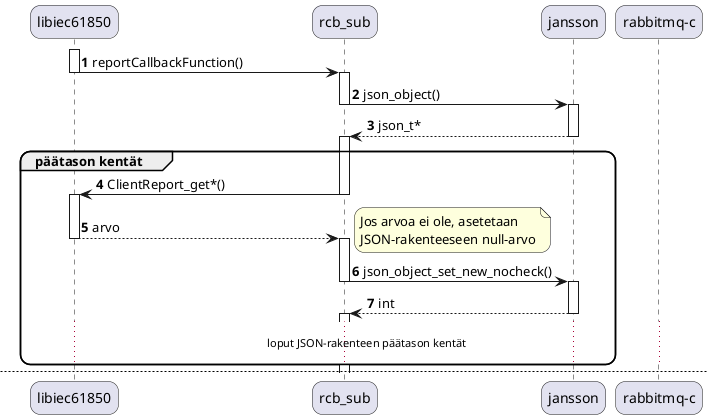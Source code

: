 @startuml
autonumber

skinparam roundcorner 20

participant "libiec61850" as libiec
participant "rcb_sub" as rcbsub
participant "jansson" as json
participant "rabbitmq-c" as mqc

activate libiec
libiec -> rcbsub : reportCallbackFunction()
deactivate libiec
activate rcbsub
rcbsub -> json : json_object()
deactivate rcbsub
activate json
json --> rcbsub : json_t*
deactivate json
activate rcbsub
group päätason kentät
	rcbsub -> libiec : ClientReport_get*()
	deactivate rcbsub
	activate libiec
	libiec --> rcbsub : arvo
	deactivate libiec
	activate rcbsub
	note right
		Jos arvoa ei ole, asetetaan
		JSON-rakenteeseen null-arvo
	end note
	rcbsub -> json : json_object_set_new_nocheck()
	deactivate rcbsub
	activate json
	json --> rcbsub : int
	deactivate json
	activate rcbsub
	...loput JSON-rakenteen päätason kentät...
end group
newpage
group jokainen datajoukon alkio
	rcbsub -> libiec : ClientReport_getReasonForInclusion()
	deactivate rcbsub
	activate libiec
	note right
		Palauttaa syykoodin indeksillä
	end note
	libiec --> rcbsub : ReasonForInclusion
	deactivate libiec
	activate rcbsub
	note over rcbsub
		Jos syykoodi on muu kuin ei sisällytetty.
		Saapunut viesti sisältää arvoja tällä indeksillä,
		joten ne lisätään JSON-rakenteeseen
	end note
	alt ReasonForInclusion != IEC61850_REASON_NOT_INCLUDED
		rcbsub -> libiec : MmsValue_getElement()
		deactivate rcbsub
		activate libiec
		libiec --> rcbsub : Mmsvalue*
		deactivate libiec
		activate rcbsub
		rcbsub -> rcbsub : fcdaToJson()
		note left
			Tässä vaiheessa myös muuttujien
			tyyppit ja koot lisätään JSON:iin
		end note
		rcbsub -> json : json_array_append_new()
		deactivate rcbsub
		activate json
		json --> rcbsub : int
		deactivate json
		activate rcbsub
	end
end group
rcbsub -> mqc : amqp_basic_publish()
deactivate rcbsub
activate mqc
mqc --> rcbsub : int
deactivate mqc
activate rcbsub
rcbsub --> libiec : void
deactivate rcbsub
activate libiec
@enduml
